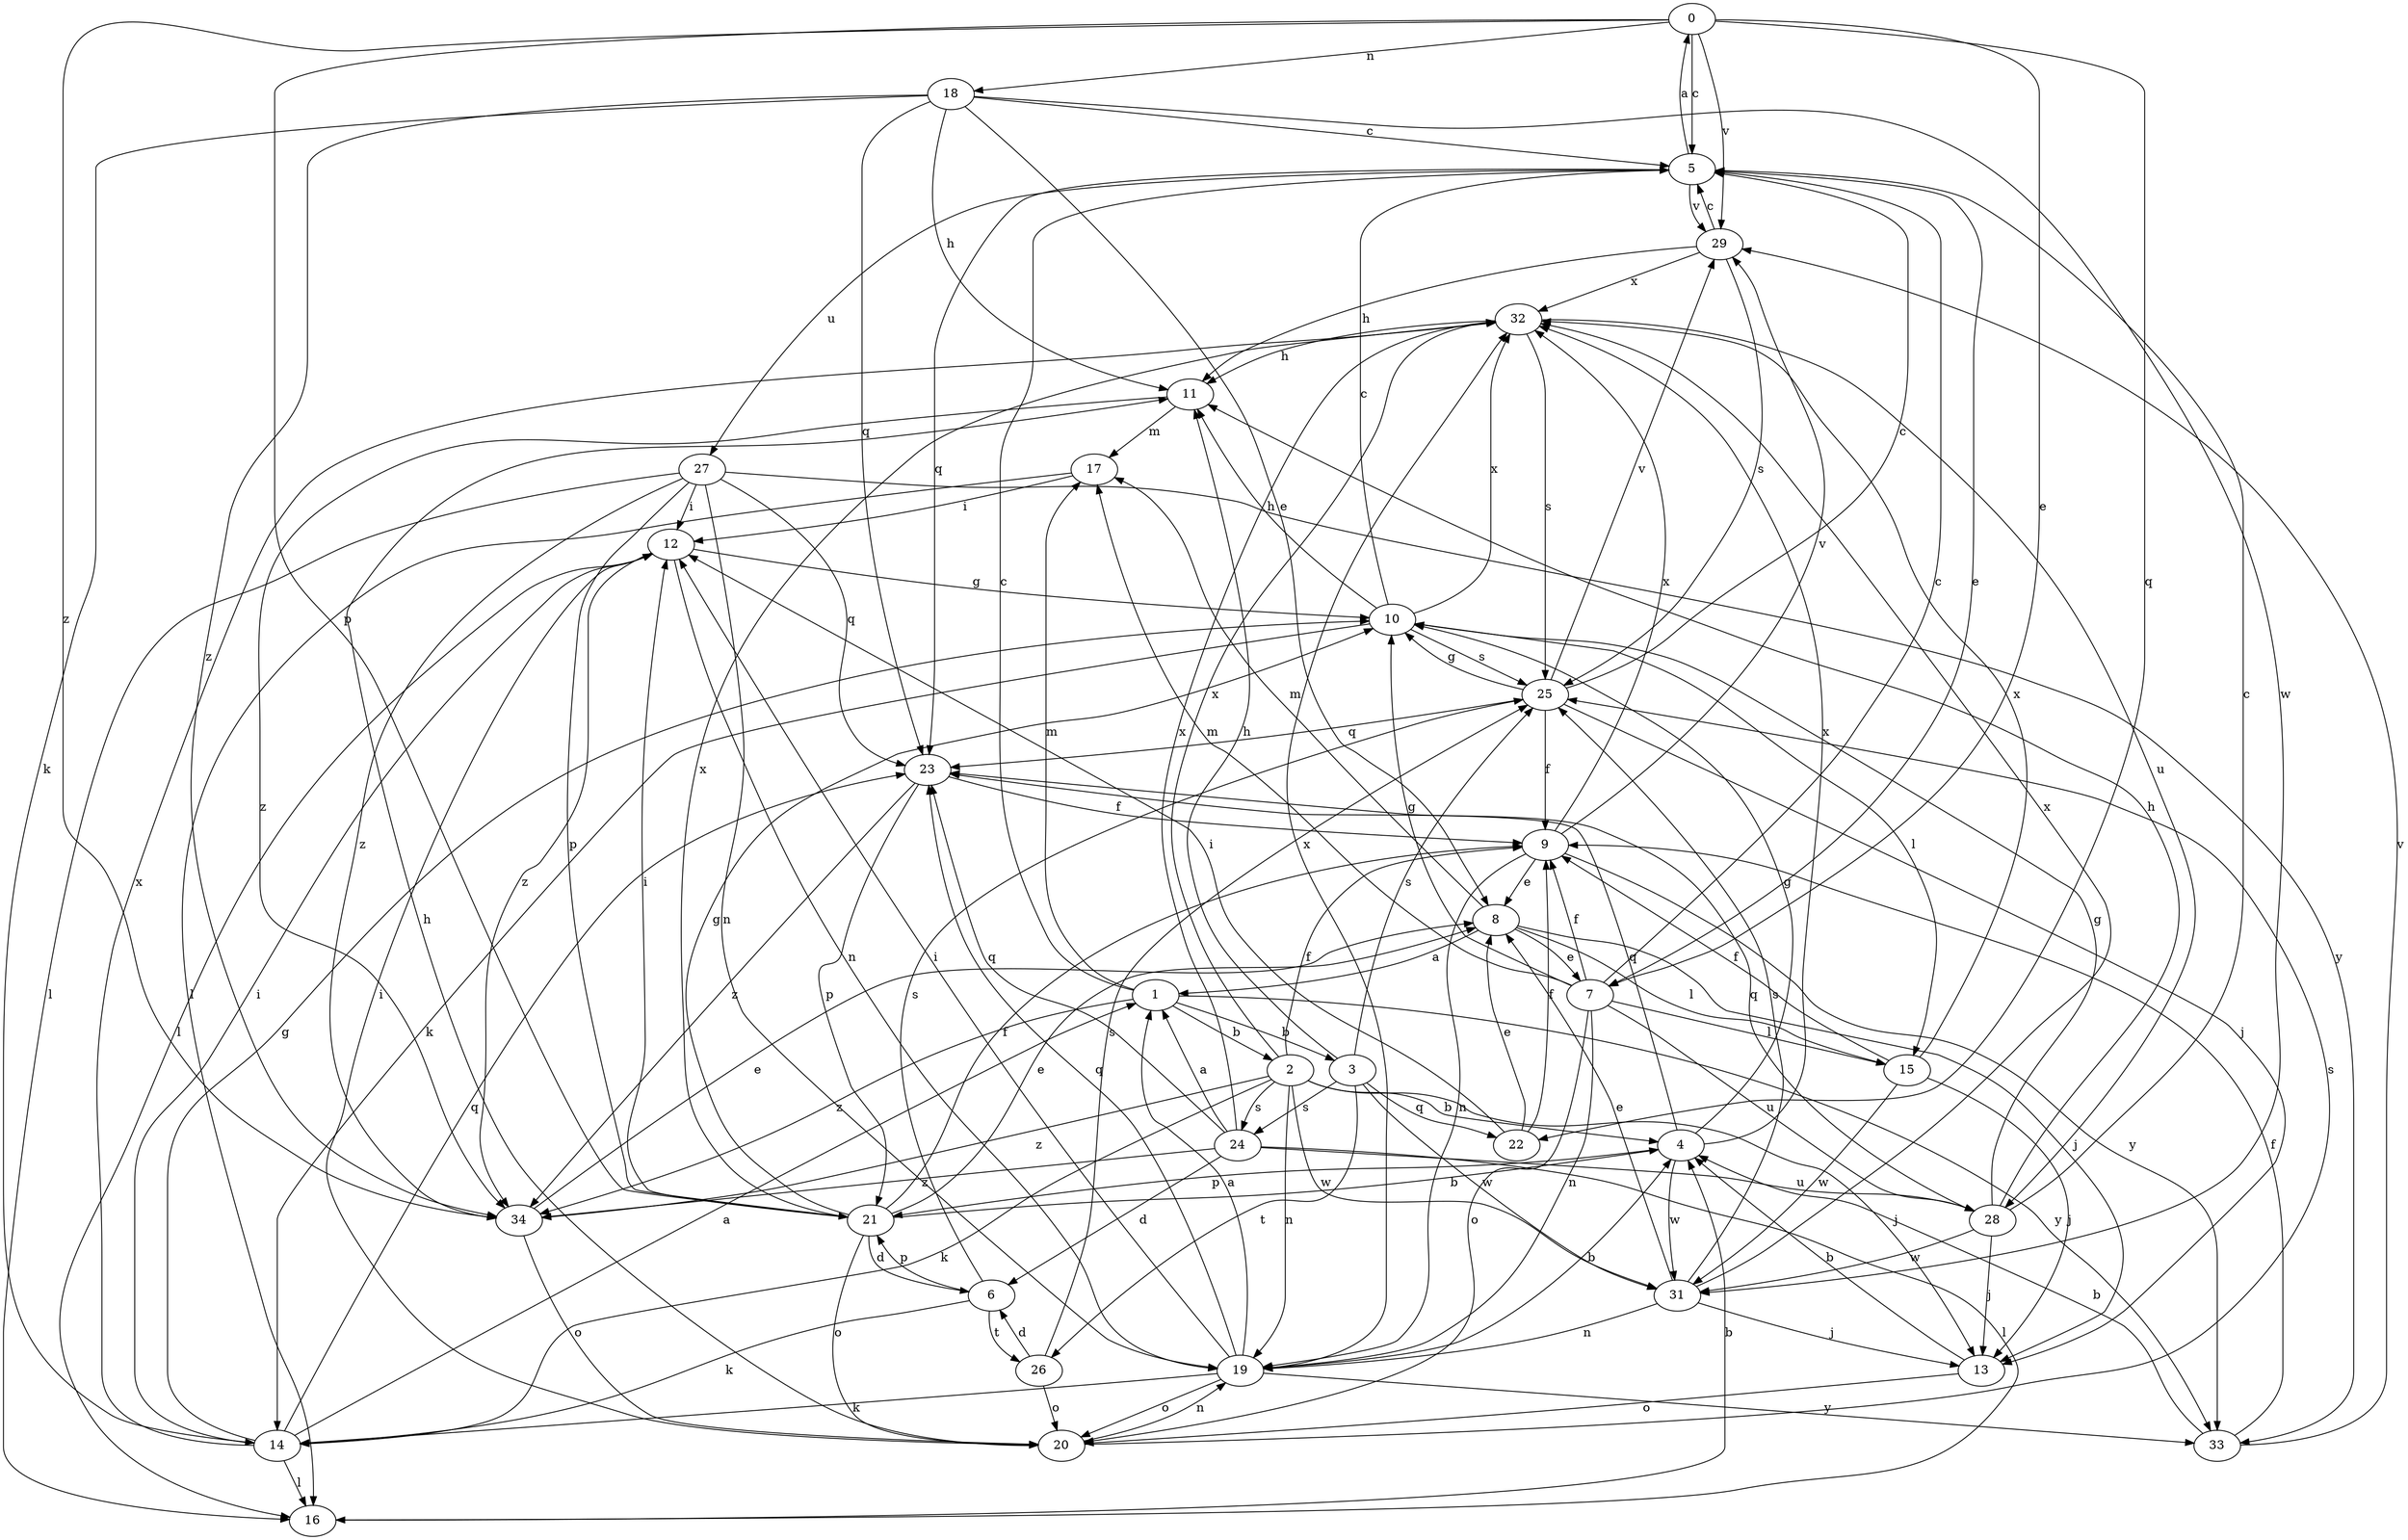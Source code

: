 strict digraph  {
0;
1;
2;
3;
4;
5;
6;
7;
8;
9;
10;
11;
12;
13;
14;
15;
16;
17;
18;
19;
20;
21;
22;
23;
24;
25;
26;
27;
28;
29;
31;
32;
33;
34;
0 -> 5  [label=c];
0 -> 7  [label=e];
0 -> 18  [label=n];
0 -> 21  [label=p];
0 -> 22  [label=q];
0 -> 29  [label=v];
0 -> 34  [label=z];
1 -> 2  [label=b];
1 -> 3  [label=b];
1 -> 5  [label=c];
1 -> 17  [label=m];
1 -> 33  [label=y];
1 -> 34  [label=z];
2 -> 4  [label=b];
2 -> 9  [label=f];
2 -> 13  [label=j];
2 -> 14  [label=k];
2 -> 19  [label=n];
2 -> 24  [label=s];
2 -> 31  [label=w];
2 -> 32  [label=x];
2 -> 34  [label=z];
3 -> 11  [label=h];
3 -> 22  [label=q];
3 -> 24  [label=s];
3 -> 25  [label=s];
3 -> 26  [label=t];
3 -> 31  [label=w];
4 -> 10  [label=g];
4 -> 21  [label=p];
4 -> 23  [label=q];
4 -> 31  [label=w];
4 -> 32  [label=x];
5 -> 0  [label=a];
5 -> 7  [label=e];
5 -> 23  [label=q];
5 -> 27  [label=u];
5 -> 29  [label=v];
6 -> 14  [label=k];
6 -> 21  [label=p];
6 -> 25  [label=s];
6 -> 26  [label=t];
7 -> 5  [label=c];
7 -> 9  [label=f];
7 -> 10  [label=g];
7 -> 15  [label=l];
7 -> 17  [label=m];
7 -> 19  [label=n];
7 -> 20  [label=o];
7 -> 28  [label=u];
8 -> 1  [label=a];
8 -> 7  [label=e];
8 -> 13  [label=j];
8 -> 15  [label=l];
8 -> 17  [label=m];
9 -> 8  [label=e];
9 -> 19  [label=n];
9 -> 29  [label=v];
9 -> 32  [label=x];
9 -> 33  [label=y];
10 -> 5  [label=c];
10 -> 11  [label=h];
10 -> 14  [label=k];
10 -> 15  [label=l];
10 -> 25  [label=s];
10 -> 32  [label=x];
11 -> 17  [label=m];
11 -> 34  [label=z];
12 -> 10  [label=g];
12 -> 16  [label=l];
12 -> 19  [label=n];
12 -> 34  [label=z];
13 -> 4  [label=b];
13 -> 20  [label=o];
14 -> 1  [label=a];
14 -> 10  [label=g];
14 -> 12  [label=i];
14 -> 16  [label=l];
14 -> 23  [label=q];
14 -> 32  [label=x];
15 -> 9  [label=f];
15 -> 13  [label=j];
15 -> 31  [label=w];
15 -> 32  [label=x];
16 -> 4  [label=b];
17 -> 12  [label=i];
17 -> 16  [label=l];
18 -> 5  [label=c];
18 -> 8  [label=e];
18 -> 11  [label=h];
18 -> 14  [label=k];
18 -> 23  [label=q];
18 -> 31  [label=w];
18 -> 34  [label=z];
19 -> 1  [label=a];
19 -> 4  [label=b];
19 -> 12  [label=i];
19 -> 14  [label=k];
19 -> 20  [label=o];
19 -> 23  [label=q];
19 -> 32  [label=x];
19 -> 33  [label=y];
20 -> 11  [label=h];
20 -> 12  [label=i];
20 -> 19  [label=n];
20 -> 25  [label=s];
21 -> 4  [label=b];
21 -> 6  [label=d];
21 -> 8  [label=e];
21 -> 9  [label=f];
21 -> 10  [label=g];
21 -> 12  [label=i];
21 -> 20  [label=o];
21 -> 32  [label=x];
22 -> 8  [label=e];
22 -> 9  [label=f];
22 -> 12  [label=i];
23 -> 9  [label=f];
23 -> 21  [label=p];
23 -> 34  [label=z];
24 -> 1  [label=a];
24 -> 6  [label=d];
24 -> 16  [label=l];
24 -> 23  [label=q];
24 -> 28  [label=u];
24 -> 32  [label=x];
24 -> 34  [label=z];
25 -> 5  [label=c];
25 -> 9  [label=f];
25 -> 10  [label=g];
25 -> 13  [label=j];
25 -> 23  [label=q];
25 -> 29  [label=v];
26 -> 6  [label=d];
26 -> 20  [label=o];
26 -> 25  [label=s];
27 -> 12  [label=i];
27 -> 16  [label=l];
27 -> 19  [label=n];
27 -> 21  [label=p];
27 -> 23  [label=q];
27 -> 33  [label=y];
27 -> 34  [label=z];
28 -> 5  [label=c];
28 -> 10  [label=g];
28 -> 11  [label=h];
28 -> 13  [label=j];
28 -> 23  [label=q];
28 -> 31  [label=w];
29 -> 5  [label=c];
29 -> 11  [label=h];
29 -> 25  [label=s];
29 -> 32  [label=x];
31 -> 8  [label=e];
31 -> 13  [label=j];
31 -> 19  [label=n];
31 -> 25  [label=s];
31 -> 32  [label=x];
32 -> 11  [label=h];
32 -> 25  [label=s];
32 -> 28  [label=u];
33 -> 4  [label=b];
33 -> 9  [label=f];
33 -> 29  [label=v];
34 -> 8  [label=e];
34 -> 20  [label=o];
}
